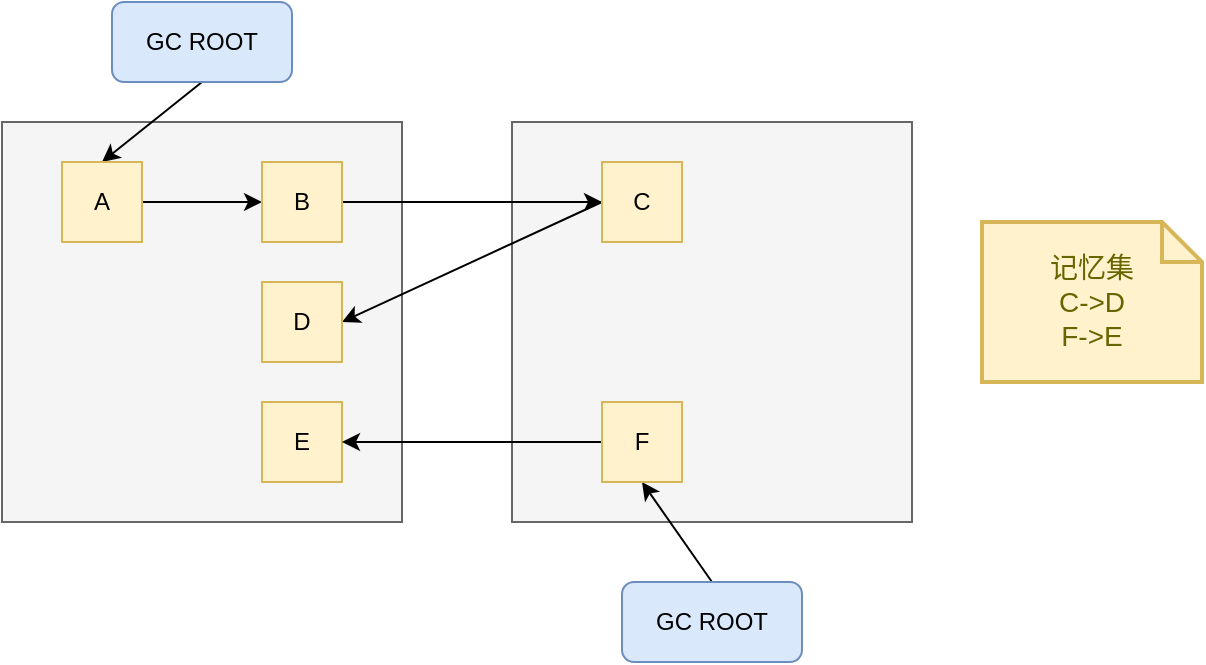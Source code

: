 <mxfile version="14.9.2" type="github">
  <diagram id="nX0n4faf8Z3fuyzRmp-g" name="Page-1">
    <mxGraphModel dx="946" dy="536" grid="1" gridSize="10" guides="1" tooltips="1" connect="1" arrows="1" fold="1" page="1" pageScale="1" pageWidth="827" pageHeight="1169" math="0" shadow="0">
      <root>
        <mxCell id="0" />
        <mxCell id="1" parent="0" />
        <mxCell id="wt_uJHzae25UJVQWE9GE-5" value="" style="rounded=0;whiteSpace=wrap;html=1;fillColor=#f5f5f5;strokeColor=#666666;fontColor=#333333;" vertex="1" parent="1">
          <mxGeometry x="130" y="170" width="200" height="200" as="geometry" />
        </mxCell>
        <mxCell id="wt_uJHzae25UJVQWE9GE-6" value="" style="rounded=0;whiteSpace=wrap;html=1;fillColor=#f5f5f5;strokeColor=#666666;fontColor=#333333;" vertex="1" parent="1">
          <mxGeometry x="385" y="170" width="200" height="200" as="geometry" />
        </mxCell>
        <mxCell id="wt_uJHzae25UJVQWE9GE-16" style="rounded=0;orthogonalLoop=1;jettySize=auto;html=1;exitX=0.5;exitY=1;exitDx=0;exitDy=0;entryX=0.5;entryY=0;entryDx=0;entryDy=0;" edge="1" parent="1" source="wt_uJHzae25UJVQWE9GE-8" target="wt_uJHzae25UJVQWE9GE-10">
          <mxGeometry relative="1" as="geometry" />
        </mxCell>
        <mxCell id="wt_uJHzae25UJVQWE9GE-8" value="GC ROOT" style="rounded=1;whiteSpace=wrap;html=1;fillColor=#dae8fc;strokeColor=#6c8ebf;" vertex="1" parent="1">
          <mxGeometry x="185" y="110" width="90" height="40" as="geometry" />
        </mxCell>
        <mxCell id="wt_uJHzae25UJVQWE9GE-21" style="edgeStyle=none;rounded=0;orthogonalLoop=1;jettySize=auto;html=1;exitX=0.5;exitY=0;exitDx=0;exitDy=0;entryX=0.5;entryY=1;entryDx=0;entryDy=0;" edge="1" parent="1" source="wt_uJHzae25UJVQWE9GE-9" target="wt_uJHzae25UJVQWE9GE-15">
          <mxGeometry relative="1" as="geometry" />
        </mxCell>
        <mxCell id="wt_uJHzae25UJVQWE9GE-9" value="&lt;span&gt;GC ROOT&lt;/span&gt;" style="rounded=1;whiteSpace=wrap;html=1;fillColor=#dae8fc;strokeColor=#6c8ebf;" vertex="1" parent="1">
          <mxGeometry x="440" y="400" width="90" height="40" as="geometry" />
        </mxCell>
        <mxCell id="wt_uJHzae25UJVQWE9GE-17" style="edgeStyle=none;rounded=0;orthogonalLoop=1;jettySize=auto;html=1;exitX=1;exitY=0.5;exitDx=0;exitDy=0;entryX=0;entryY=0.5;entryDx=0;entryDy=0;" edge="1" parent="1" source="wt_uJHzae25UJVQWE9GE-10" target="wt_uJHzae25UJVQWE9GE-11">
          <mxGeometry relative="1" as="geometry" />
        </mxCell>
        <mxCell id="wt_uJHzae25UJVQWE9GE-10" value="A" style="rounded=0;whiteSpace=wrap;html=1;fillColor=#fff2cc;strokeColor=#d6b656;" vertex="1" parent="1">
          <mxGeometry x="160" y="190" width="40" height="40" as="geometry" />
        </mxCell>
        <mxCell id="wt_uJHzae25UJVQWE9GE-18" style="edgeStyle=none;rounded=0;orthogonalLoop=1;jettySize=auto;html=1;exitX=1;exitY=0.5;exitDx=0;exitDy=0;entryX=0;entryY=0.5;entryDx=0;entryDy=0;" edge="1" parent="1" source="wt_uJHzae25UJVQWE9GE-11" target="wt_uJHzae25UJVQWE9GE-12">
          <mxGeometry relative="1" as="geometry" />
        </mxCell>
        <mxCell id="wt_uJHzae25UJVQWE9GE-11" value="B" style="rounded=0;whiteSpace=wrap;html=1;fillColor=#fff2cc;strokeColor=#d6b656;" vertex="1" parent="1">
          <mxGeometry x="260" y="190" width="40" height="40" as="geometry" />
        </mxCell>
        <mxCell id="wt_uJHzae25UJVQWE9GE-19" style="edgeStyle=none;rounded=0;orthogonalLoop=1;jettySize=auto;html=1;exitX=0;exitY=0.5;exitDx=0;exitDy=0;entryX=1;entryY=0.5;entryDx=0;entryDy=0;" edge="1" parent="1" source="wt_uJHzae25UJVQWE9GE-12" target="wt_uJHzae25UJVQWE9GE-13">
          <mxGeometry relative="1" as="geometry" />
        </mxCell>
        <mxCell id="wt_uJHzae25UJVQWE9GE-12" value="C" style="rounded=0;whiteSpace=wrap;html=1;fillColor=#fff2cc;strokeColor=#d6b656;" vertex="1" parent="1">
          <mxGeometry x="430" y="190" width="40" height="40" as="geometry" />
        </mxCell>
        <mxCell id="wt_uJHzae25UJVQWE9GE-13" value="D" style="rounded=0;whiteSpace=wrap;html=1;fillColor=#fff2cc;strokeColor=#d6b656;" vertex="1" parent="1">
          <mxGeometry x="260" y="250" width="40" height="40" as="geometry" />
        </mxCell>
        <mxCell id="wt_uJHzae25UJVQWE9GE-14" value="E" style="rounded=0;whiteSpace=wrap;html=1;fillColor=#fff2cc;strokeColor=#d6b656;" vertex="1" parent="1">
          <mxGeometry x="260" y="310" width="40" height="40" as="geometry" />
        </mxCell>
        <mxCell id="wt_uJHzae25UJVQWE9GE-20" style="edgeStyle=none;rounded=0;orthogonalLoop=1;jettySize=auto;html=1;exitX=0;exitY=0.5;exitDx=0;exitDy=0;entryX=1;entryY=0.5;entryDx=0;entryDy=0;" edge="1" parent="1" source="wt_uJHzae25UJVQWE9GE-15" target="wt_uJHzae25UJVQWE9GE-14">
          <mxGeometry relative="1" as="geometry" />
        </mxCell>
        <mxCell id="wt_uJHzae25UJVQWE9GE-15" value="F" style="rounded=0;whiteSpace=wrap;html=1;fillColor=#fff2cc;strokeColor=#d6b656;" vertex="1" parent="1">
          <mxGeometry x="430" y="310" width="40" height="40" as="geometry" />
        </mxCell>
        <mxCell id="wt_uJHzae25UJVQWE9GE-22" value="记忆集&lt;br&gt;C-&amp;gt;D&lt;br&gt;F-&amp;gt;E" style="shape=note;strokeWidth=2;fontSize=14;size=20;whiteSpace=wrap;html=1;fillColor=#fff2cc;strokeColor=#d6b656;fontColor=#666600;" vertex="1" parent="1">
          <mxGeometry x="620" y="220" width="110.0" height="80" as="geometry" />
        </mxCell>
      </root>
    </mxGraphModel>
  </diagram>
</mxfile>
